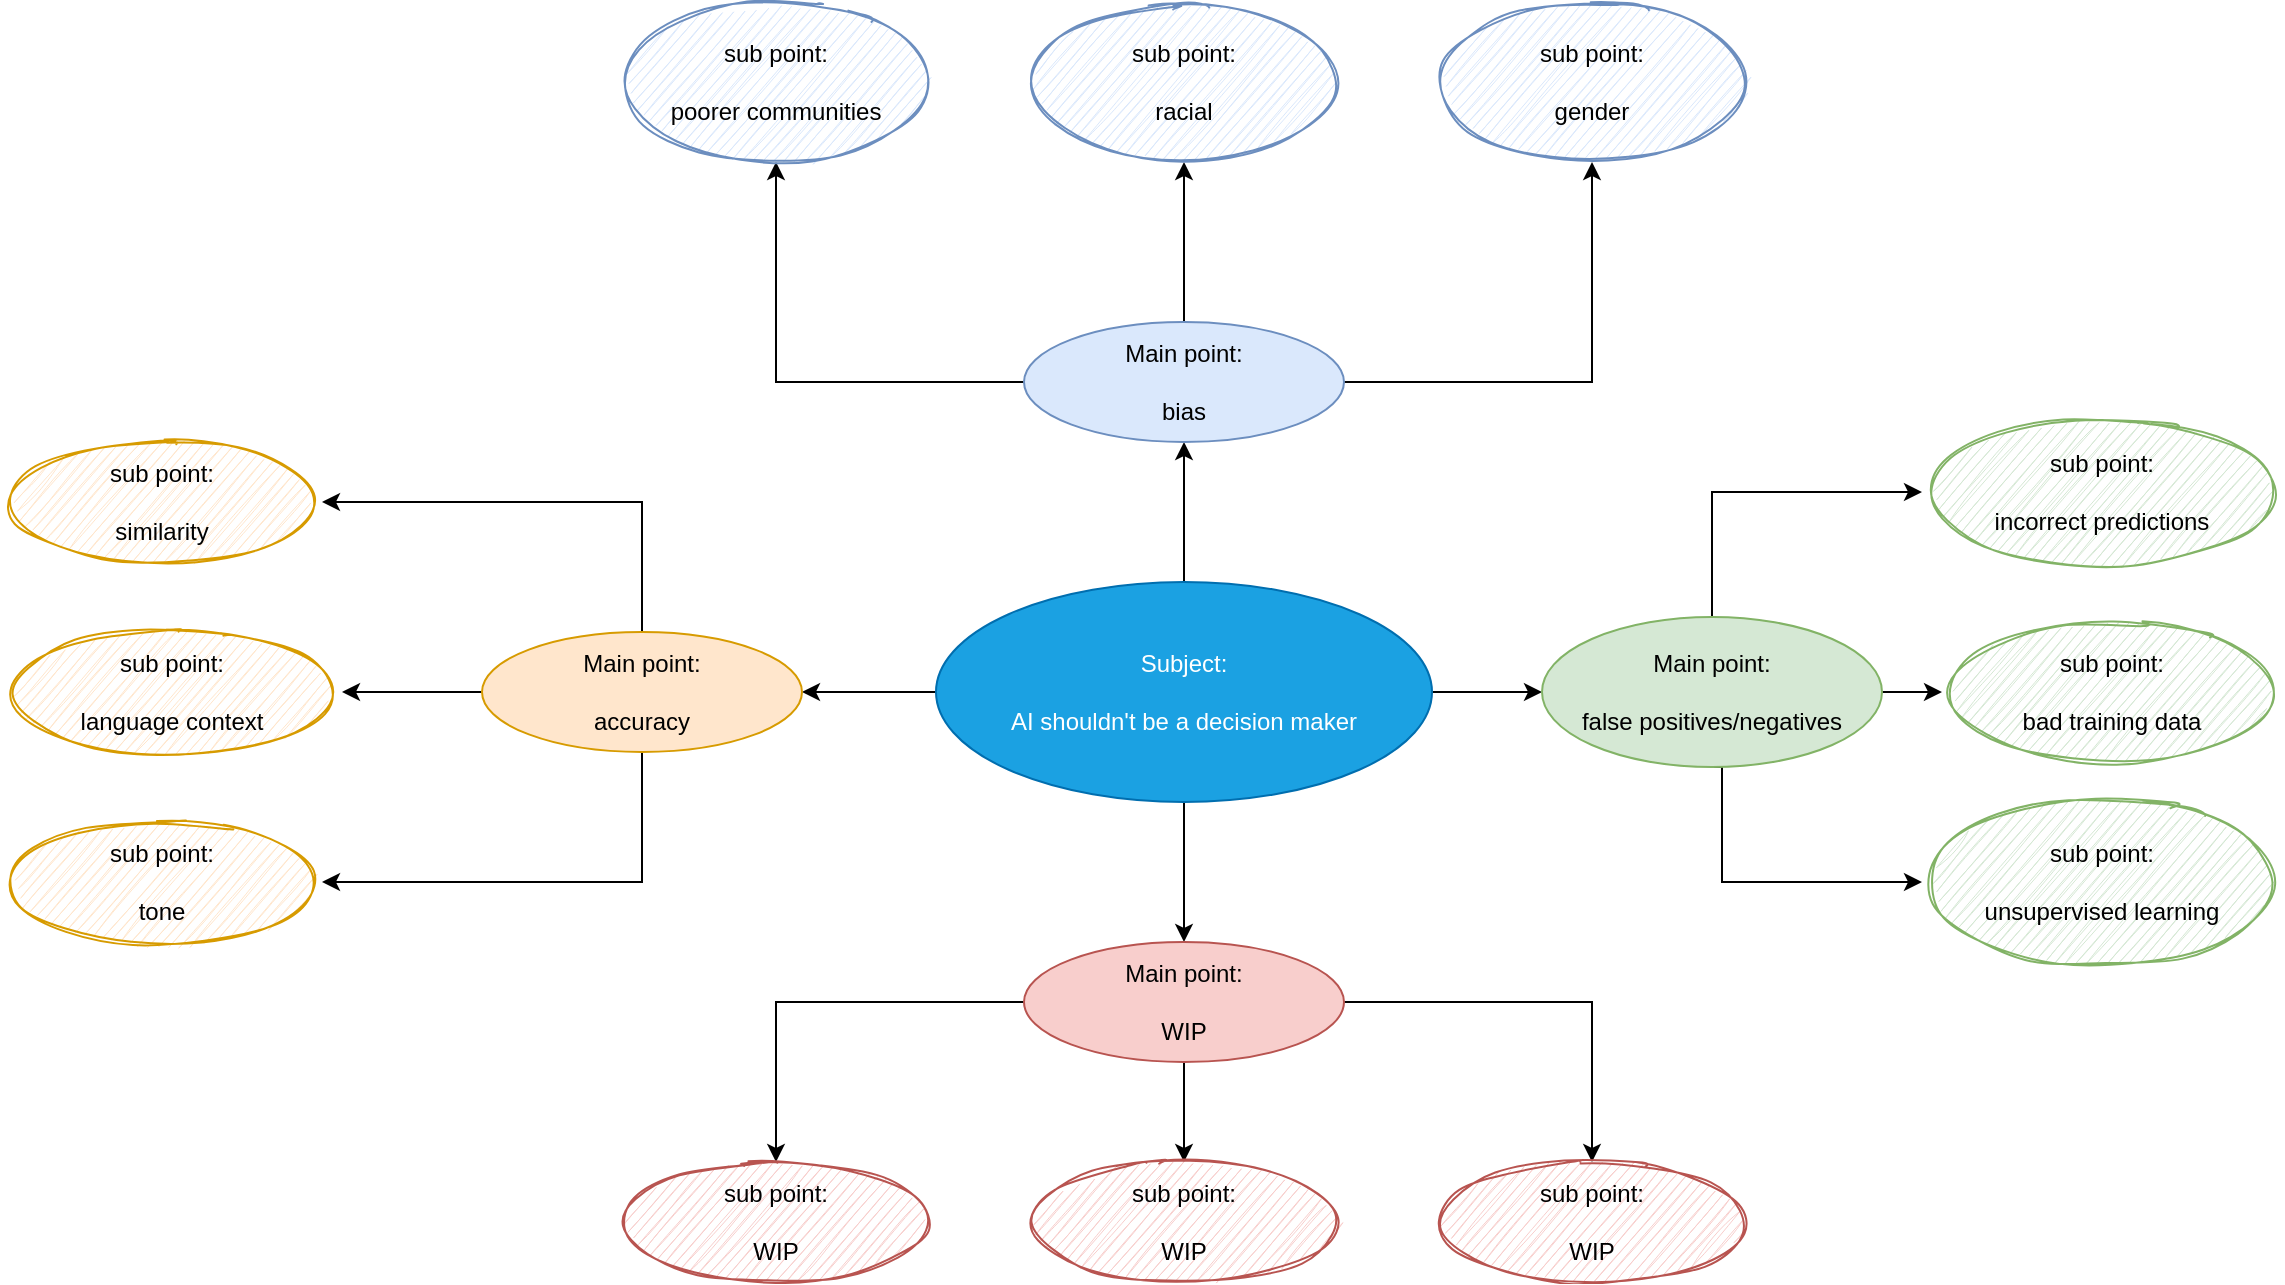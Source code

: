 <mxfile version="15.1.2" type="github"><diagram id="xtUUY7Au8nb94yJtWpZu" name="Page-1"><mxGraphModel dx="2286" dy="763" grid="1" gridSize="10" guides="1" tooltips="1" connect="1" arrows="1" fold="1" page="1" pageScale="1" pageWidth="1100" pageHeight="850" background="#FFFFFF" math="0" shadow="0"><root><mxCell id="0"/><mxCell id="1" parent="0"/><mxCell id="mmdlbpgU06Af2GSUbC_b-5" value="" style="edgeStyle=orthogonalEdgeStyle;rounded=0;orthogonalLoop=1;jettySize=auto;html=1;" edge="1" parent="1" source="mmdlbpgU06Af2GSUbC_b-1" target="mmdlbpgU06Af2GSUbC_b-3"><mxGeometry relative="1" as="geometry"/></mxCell><mxCell id="mmdlbpgU06Af2GSUbC_b-9" value="" style="edgeStyle=orthogonalEdgeStyle;rounded=0;orthogonalLoop=1;jettySize=auto;html=1;" edge="1" parent="1" source="mmdlbpgU06Af2GSUbC_b-1" target="mmdlbpgU06Af2GSUbC_b-7"><mxGeometry relative="1" as="geometry"/></mxCell><mxCell id="mmdlbpgU06Af2GSUbC_b-10" value="" style="edgeStyle=orthogonalEdgeStyle;rounded=0;orthogonalLoop=1;jettySize=auto;html=1;" edge="1" parent="1" source="mmdlbpgU06Af2GSUbC_b-1" target="mmdlbpgU06Af2GSUbC_b-8"><mxGeometry relative="1" as="geometry"/></mxCell><mxCell id="mmdlbpgU06Af2GSUbC_b-11" value="" style="edgeStyle=orthogonalEdgeStyle;rounded=0;orthogonalLoop=1;jettySize=auto;html=1;" edge="1" parent="1" source="mmdlbpgU06Af2GSUbC_b-1" target="mmdlbpgU06Af2GSUbC_b-6"><mxGeometry relative="1" as="geometry"/></mxCell><mxCell id="mmdlbpgU06Af2GSUbC_b-1" value="Subject:&lt;br&gt;&lt;br&gt;AI shouldn't be a decision maker" style="ellipse;whiteSpace=wrap;html=1;fillColor=#1ba1e2;strokeColor=#006EAF;fontColor=#ffffff;" vertex="1" parent="1"><mxGeometry x="427" y="350" width="248" height="110" as="geometry"/></mxCell><mxCell id="mmdlbpgU06Af2GSUbC_b-23" value="" style="edgeStyle=orthogonalEdgeStyle;rounded=0;orthogonalLoop=1;jettySize=auto;html=1;" edge="1" parent="1" source="mmdlbpgU06Af2GSUbC_b-3" target="mmdlbpgU06Af2GSUbC_b-22"><mxGeometry relative="1" as="geometry"/></mxCell><mxCell id="mmdlbpgU06Af2GSUbC_b-26" value="" style="edgeStyle=orthogonalEdgeStyle;rounded=0;orthogonalLoop=1;jettySize=auto;html=1;" edge="1" parent="1" source="mmdlbpgU06Af2GSUbC_b-3" target="mmdlbpgU06Af2GSUbC_b-25"><mxGeometry relative="1" as="geometry"/></mxCell><mxCell id="mmdlbpgU06Af2GSUbC_b-28" value="" style="edgeStyle=orthogonalEdgeStyle;rounded=0;orthogonalLoop=1;jettySize=auto;html=1;" edge="1" parent="1" source="mmdlbpgU06Af2GSUbC_b-3" target="mmdlbpgU06Af2GSUbC_b-27"><mxGeometry relative="1" as="geometry"/></mxCell><mxCell id="mmdlbpgU06Af2GSUbC_b-3" value="Main point:&lt;br&gt;&lt;br&gt;bias" style="ellipse;whiteSpace=wrap;html=1;fillColor=#dae8fc;strokeColor=#6c8ebf;" vertex="1" parent="1"><mxGeometry x="471" y="220" width="160" height="60" as="geometry"/></mxCell><mxCell id="mmdlbpgU06Af2GSUbC_b-30" value="" style="edgeStyle=orthogonalEdgeStyle;rounded=0;orthogonalLoop=1;jettySize=auto;html=1;exitX=0.5;exitY=1;exitDx=0;exitDy=0;" edge="1" parent="1" source="mmdlbpgU06Af2GSUbC_b-6" target="mmdlbpgU06Af2GSUbC_b-29"><mxGeometry relative="1" as="geometry"><Array as="points"><mxPoint x="280" y="500"/></Array></mxGeometry></mxCell><mxCell id="mmdlbpgU06Af2GSUbC_b-32" value="" style="edgeStyle=orthogonalEdgeStyle;rounded=0;orthogonalLoop=1;jettySize=auto;html=1;entryX=1;entryY=0.5;entryDx=0;entryDy=0;exitX=0.5;exitY=0;exitDx=0;exitDy=0;" edge="1" parent="1" source="mmdlbpgU06Af2GSUbC_b-6" target="mmdlbpgU06Af2GSUbC_b-31"><mxGeometry relative="1" as="geometry"><Array as="points"><mxPoint x="280" y="310"/></Array></mxGeometry></mxCell><mxCell id="mmdlbpgU06Af2GSUbC_b-36" value="" style="edgeStyle=orthogonalEdgeStyle;rounded=0;orthogonalLoop=1;jettySize=auto;html=1;" edge="1" parent="1" source="mmdlbpgU06Af2GSUbC_b-6" target="mmdlbpgU06Af2GSUbC_b-35"><mxGeometry relative="1" as="geometry"/></mxCell><mxCell id="mmdlbpgU06Af2GSUbC_b-6" value="Main point:&lt;br&gt;&lt;br&gt;accuracy" style="ellipse;whiteSpace=wrap;html=1;fillColor=#ffe6cc;strokeColor=#d79b00;" vertex="1" parent="1"><mxGeometry x="200" y="375" width="160" height="60" as="geometry"/></mxCell><mxCell id="mmdlbpgU06Af2GSUbC_b-19" value="" style="edgeStyle=orthogonalEdgeStyle;rounded=0;orthogonalLoop=1;jettySize=auto;html=1;exitX=0.5;exitY=1;exitDx=0;exitDy=0;" edge="1" parent="1" source="mmdlbpgU06Af2GSUbC_b-7" target="mmdlbpgU06Af2GSUbC_b-18"><mxGeometry relative="1" as="geometry"><Array as="points"><mxPoint x="820" y="500"/></Array></mxGeometry></mxCell><mxCell id="mmdlbpgU06Af2GSUbC_b-34" value="" style="edgeStyle=orthogonalEdgeStyle;rounded=0;orthogonalLoop=1;jettySize=auto;html=1;" edge="1" parent="1" source="mmdlbpgU06Af2GSUbC_b-7" target="mmdlbpgU06Af2GSUbC_b-33"><mxGeometry relative="1" as="geometry"/></mxCell><mxCell id="mmdlbpgU06Af2GSUbC_b-37" style="edgeStyle=orthogonalEdgeStyle;rounded=0;orthogonalLoop=1;jettySize=auto;html=1;exitX=0.5;exitY=0;exitDx=0;exitDy=0;entryX=0;entryY=0.5;entryDx=0;entryDy=0;" edge="1" parent="1" source="mmdlbpgU06Af2GSUbC_b-7" target="mmdlbpgU06Af2GSUbC_b-20"><mxGeometry relative="1" as="geometry"/></mxCell><mxCell id="mmdlbpgU06Af2GSUbC_b-7" value="Main point:&lt;br&gt;&lt;br&gt;false positives/negatives" style="ellipse;whiteSpace=wrap;html=1;fillColor=#d5e8d4;strokeColor=#82b366;" vertex="1" parent="1"><mxGeometry x="730" y="367.5" width="170" height="75" as="geometry"/></mxCell><mxCell id="mmdlbpgU06Af2GSUbC_b-15" value="" style="edgeStyle=orthogonalEdgeStyle;rounded=0;orthogonalLoop=1;jettySize=auto;html=1;" edge="1" parent="1" source="mmdlbpgU06Af2GSUbC_b-8" target="mmdlbpgU06Af2GSUbC_b-13"><mxGeometry relative="1" as="geometry"/></mxCell><mxCell id="mmdlbpgU06Af2GSUbC_b-16" value="" style="edgeStyle=orthogonalEdgeStyle;rounded=0;orthogonalLoop=1;jettySize=auto;html=1;" edge="1" parent="1" source="mmdlbpgU06Af2GSUbC_b-8" target="mmdlbpgU06Af2GSUbC_b-14"><mxGeometry relative="1" as="geometry"/></mxCell><mxCell id="mmdlbpgU06Af2GSUbC_b-17" value="" style="edgeStyle=orthogonalEdgeStyle;rounded=0;orthogonalLoop=1;jettySize=auto;html=1;" edge="1" parent="1" source="mmdlbpgU06Af2GSUbC_b-8" target="mmdlbpgU06Af2GSUbC_b-12"><mxGeometry relative="1" as="geometry"/></mxCell><mxCell id="mmdlbpgU06Af2GSUbC_b-8" value="Main point:&lt;br&gt;&lt;br&gt;WIP" style="ellipse;whiteSpace=wrap;html=1;fillColor=#f8cecc;strokeColor=#b85450;" vertex="1" parent="1"><mxGeometry x="471" y="530" width="160" height="60" as="geometry"/></mxCell><mxCell id="mmdlbpgU06Af2GSUbC_b-12" value="sub point:&lt;br&gt;&lt;br&gt;WIP" style="ellipse;whiteSpace=wrap;html=1;fillColor=#f8cecc;strokeColor=#b85450;sketch=1;" vertex="1" parent="1"><mxGeometry x="267" y="640" width="160" height="60" as="geometry"/></mxCell><mxCell id="mmdlbpgU06Af2GSUbC_b-13" value="sub point:&lt;br&gt;&lt;br&gt;WIP" style="ellipse;whiteSpace=wrap;html=1;fillColor=#f8cecc;strokeColor=#b85450;sketch=1;" vertex="1" parent="1"><mxGeometry x="471" y="640" width="160" height="60" as="geometry"/></mxCell><mxCell id="mmdlbpgU06Af2GSUbC_b-14" value="sub point:&lt;br&gt;&lt;br&gt;WIP" style="ellipse;whiteSpace=wrap;html=1;fillColor=#f8cecc;strokeColor=#b85450;sketch=1;" vertex="1" parent="1"><mxGeometry x="675" y="640" width="160" height="60" as="geometry"/></mxCell><mxCell id="mmdlbpgU06Af2GSUbC_b-18" value="sub point:&lt;br&gt;&lt;br&gt;unsupervised learning" style="ellipse;whiteSpace=wrap;html=1;sketch=1;fillColor=#d5e8d4;strokeColor=#82b366;" vertex="1" parent="1"><mxGeometry x="920" y="460" width="180" height="80" as="geometry"/></mxCell><mxCell id="mmdlbpgU06Af2GSUbC_b-20" value="sub point:&lt;br&gt;&lt;br&gt;incorrect predictions" style="ellipse;whiteSpace=wrap;html=1;sketch=1;fillColor=#d5e8d4;strokeColor=#82b366;" vertex="1" parent="1"><mxGeometry x="920" y="270" width="180" height="70" as="geometry"/></mxCell><mxCell id="mmdlbpgU06Af2GSUbC_b-22" value="sub point:&lt;br&gt;&lt;br&gt;racial" style="ellipse;whiteSpace=wrap;html=1;fillColor=#dae8fc;strokeColor=#6c8ebf;shadow=0;sketch=1;" vertex="1" parent="1"><mxGeometry x="471" y="60" width="160" height="80" as="geometry"/></mxCell><mxCell id="mmdlbpgU06Af2GSUbC_b-25" value="sub point:&lt;br&gt;&lt;br&gt;gender" style="ellipse;whiteSpace=wrap;html=1;fillColor=#dae8fc;strokeColor=#6c8ebf;sketch=1;" vertex="1" parent="1"><mxGeometry x="675" y="60" width="160" height="80" as="geometry"/></mxCell><mxCell id="mmdlbpgU06Af2GSUbC_b-27" value="sub point:&lt;br&gt;&lt;br&gt;poorer communities" style="ellipse;whiteSpace=wrap;html=1;fillColor=#dae8fc;strokeColor=#6c8ebf;sketch=1;" vertex="1" parent="1"><mxGeometry x="267" y="60" width="160" height="80" as="geometry"/></mxCell><mxCell id="mmdlbpgU06Af2GSUbC_b-29" value="sub point:&lt;br&gt;&lt;br&gt;tone" style="ellipse;whiteSpace=wrap;html=1;fillColor=#ffe6cc;strokeColor=#d79b00;sketch=1;" vertex="1" parent="1"><mxGeometry x="-40" y="470" width="160" height="60" as="geometry"/></mxCell><mxCell id="mmdlbpgU06Af2GSUbC_b-31" value="sub point:&lt;br&gt;&lt;br&gt;similarity" style="ellipse;whiteSpace=wrap;html=1;fillColor=#ffe6cc;strokeColor=#d79b00;sketch=1;" vertex="1" parent="1"><mxGeometry x="-40" y="280" width="160" height="60" as="geometry"/></mxCell><mxCell id="mmdlbpgU06Af2GSUbC_b-33" value="sub point:&lt;br&gt;&lt;br&gt;bad training data" style="ellipse;whiteSpace=wrap;html=1;fillColor=#d5e8d4;strokeColor=#82b366;sketch=1;" vertex="1" parent="1"><mxGeometry x="930" y="371.25" width="170" height="67.5" as="geometry"/></mxCell><mxCell id="mmdlbpgU06Af2GSUbC_b-35" value="sub point:&lt;br&gt;&lt;br&gt;language context" style="ellipse;whiteSpace=wrap;html=1;fillColor=#ffe6cc;strokeColor=#d79b00;sketch=1;" vertex="1" parent="1"><mxGeometry x="-40" y="372.5" width="170" height="65" as="geometry"/></mxCell></root></mxGraphModel></diagram></mxfile>